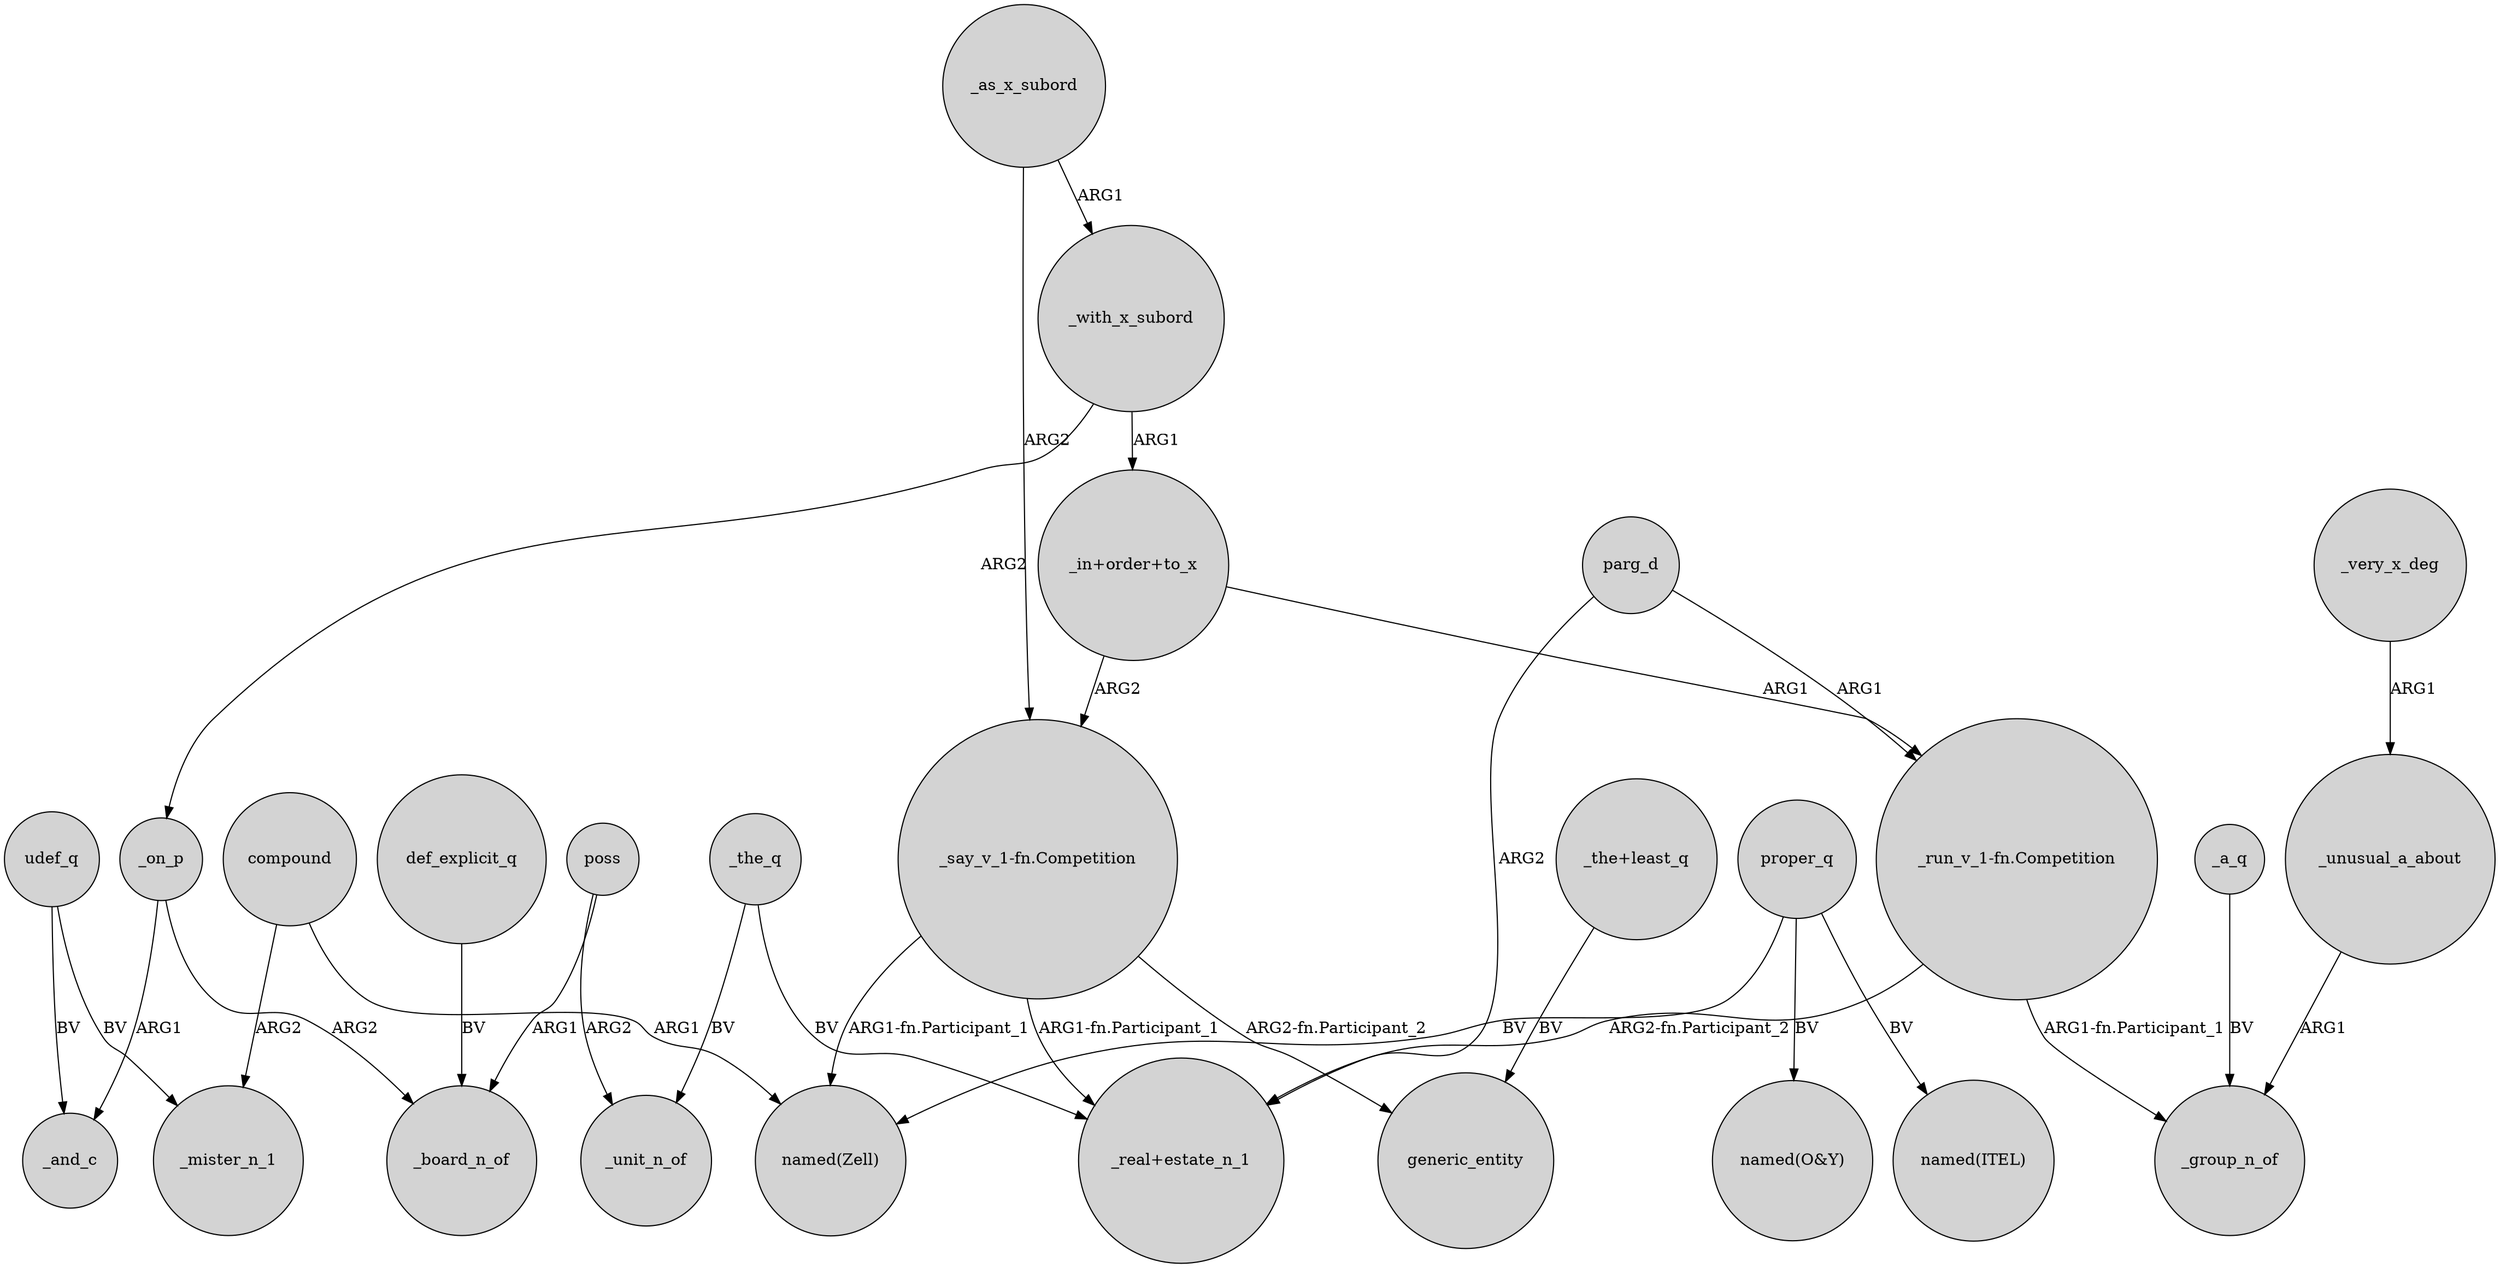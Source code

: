 digraph {
	node [shape=circle style=filled]
	"_in+order+to_x" -> "_run_v_1-fn.Competition" [label=ARG1]
	compound -> _mister_n_1 [label=ARG2]
	def_explicit_q -> _board_n_of [label=BV]
	proper_q -> "named(ITEL)" [label=BV]
	"_say_v_1-fn.Competition" -> "_real+estate_n_1" [label="ARG1-fn.Participant_1"]
	_on_p -> _and_c [label=ARG1]
	_very_x_deg -> _unusual_a_about [label=ARG1]
	_the_q -> "_real+estate_n_1" [label=BV]
	parg_d -> "_real+estate_n_1" [label=ARG2]
	_as_x_subord -> _with_x_subord [label=ARG1]
	udef_q -> _and_c [label=BV]
	udef_q -> _mister_n_1 [label=BV]
	"_run_v_1-fn.Competition" -> _group_n_of [label="ARG1-fn.Participant_1"]
	compound -> "named(Zell)" [label=ARG1]
	_with_x_subord -> "_in+order+to_x" [label=ARG1]
	_a_q -> _group_n_of [label=BV]
	poss -> _unit_n_of [label=ARG2]
	proper_q -> "named(O&Y)" [label=BV]
	_on_p -> _board_n_of [label=ARG2]
	poss -> _board_n_of [label=ARG1]
	parg_d -> "_run_v_1-fn.Competition" [label=ARG1]
	"_run_v_1-fn.Competition" -> "_real+estate_n_1" [label="ARG2-fn.Participant_2"]
	_as_x_subord -> "_say_v_1-fn.Competition" [label=ARG2]
	"_the+least_q" -> generic_entity [label=BV]
	"_say_v_1-fn.Competition" -> generic_entity [label="ARG2-fn.Participant_2"]
	proper_q -> "named(Zell)" [label=BV]
	_unusual_a_about -> _group_n_of [label=ARG1]
	_with_x_subord -> _on_p [label=ARG2]
	_the_q -> _unit_n_of [label=BV]
	"_in+order+to_x" -> "_say_v_1-fn.Competition" [label=ARG2]
	"_say_v_1-fn.Competition" -> "named(Zell)" [label="ARG1-fn.Participant_1"]
}
